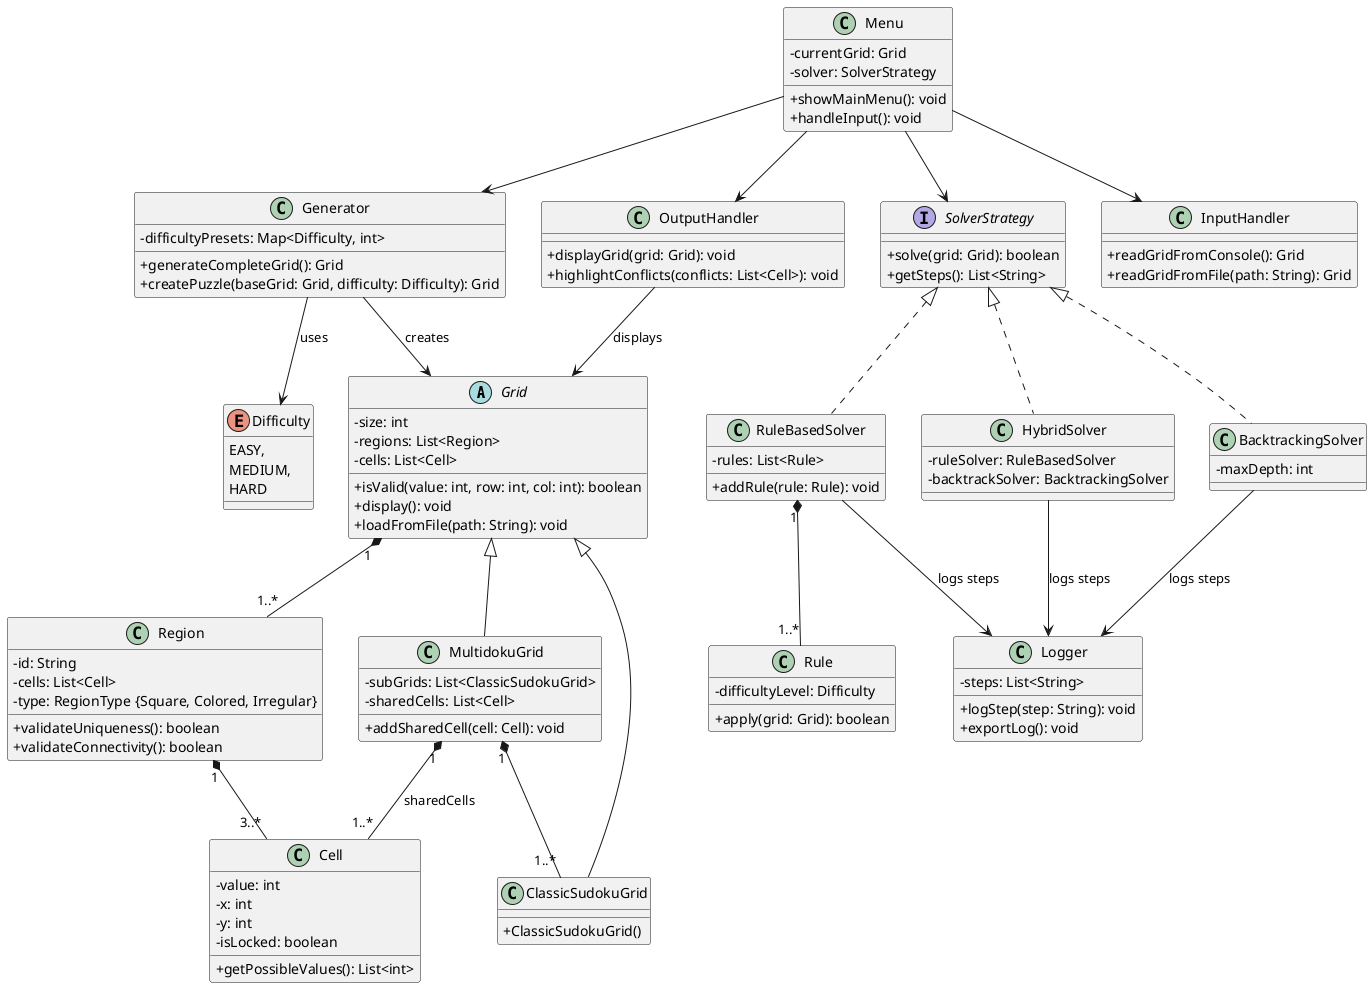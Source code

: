 @startuml
skinparam classAttributeIconSize 0

'-----------------------------------------
' Core Classes
'-----------------------------------------
abstract class Grid {
    - size: int
    - regions: List<Region>
    - cells: List<Cell>
    + isValid(value: int, row: int, col: int): boolean
    + display(): void
    + loadFromFile(path: String): void
}

class ClassicSudokuGrid {
    + ClassicSudokuGrid()
}

class MultidokuGrid {
    - subGrids: List<ClassicSudokuGrid>
    - sharedCells: List<Cell>
    + addSharedCell(cell: Cell): void
}

class Region {
    - id: String
    - cells: List<Cell>
    - type: RegionType {Square, Colored, Irregular}
    + validateUniqueness(): boolean
    + validateConnectivity(): boolean
}

class Cell {
    - value: int
    - x: int
    - y: int
    - isLocked: boolean
    + getPossibleValues(): List<int>
}

'-----------------------------------------
' Solving System
'-----------------------------------------
interface SolverStrategy {
    + solve(grid: Grid): boolean
    + getSteps(): List<String>
}

class RuleBasedSolver {
    - rules: List<Rule>
    + addRule(rule: Rule): void
}

class BacktrackingSolver {
    - maxDepth: int
}

class HybridSolver {
    - ruleSolver: RuleBasedSolver
    - backtrackSolver: BacktrackingSolver
}

class Rule {
    - difficultyLevel: Difficulty
    + apply(grid: Grid): boolean
}

'-----------------------------------------
' Generation System
'-----------------------------------------
class Generator {
    - difficultyPresets: Map<Difficulty, int>
    + generateCompleteGrid(): Grid
    + createPuzzle(baseGrid: Grid, difficulty: Difficulty): Grid
}

enum Difficulty {
    EASY,
    MEDIUM,
    HARD
}

'-----------------------------------------
' I/O & Logging
'-----------------------------------------
class Menu {
    - currentGrid: Grid
    - solver: SolverStrategy
    + showMainMenu(): void
    + handleInput(): void
}

class Logger {
    - steps: List<String>
    + logStep(step: String): void
    + exportLog(): void
}

class InputHandler {
    + readGridFromConsole(): Grid
    + readGridFromFile(path: String): Grid
}

class OutputHandler {
    + displayGrid(grid: Grid): void
    + highlightConflicts(conflicts: List<Cell>): void
}

'-----------------------------------------
' Relationships
'-----------------------------------------
Grid <|-- ClassicSudokuGrid
Grid <|-- MultidokuGrid
Grid "1" *-- "1..*" Region
Region "1" *-- "3..*" Cell

SolverStrategy <|.. RuleBasedSolver
SolverStrategy <|.. BacktrackingSolver
SolverStrategy <|.. HybridSolver
RuleBasedSolver "1" *-- "1..*" Rule

MultidokuGrid "1" *-- "1..*" ClassicSudokuGrid
MultidokuGrid "1" *-- "1..*" Cell : sharedCells

Generator --> Grid : creates
Generator --> Difficulty : uses

Menu --> InputHandler
Menu --> OutputHandler
Menu --> SolverStrategy
Menu --> Generator

RuleBasedSolver --> Logger : logs steps
BacktrackingSolver --> Logger : logs steps
HybridSolver --> Logger : logs steps

OutputHandler --> Grid : displays
@enduml